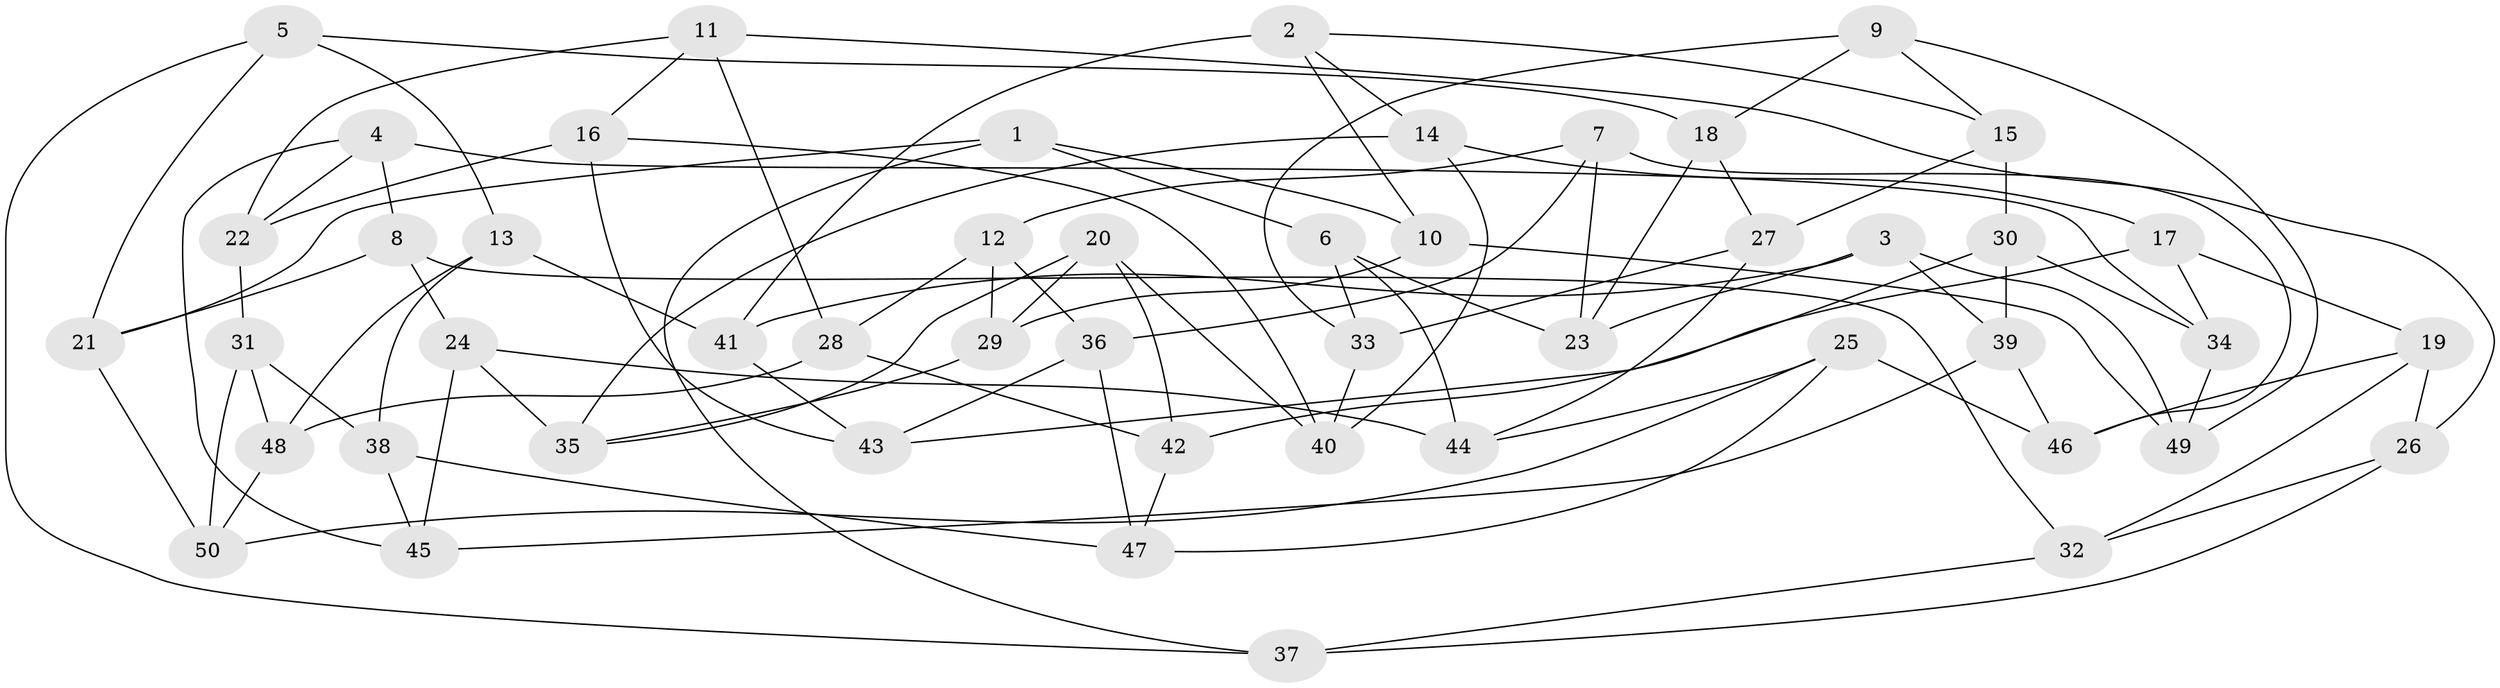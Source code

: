 // Generated by graph-tools (version 1.1) at 2025/02/03/09/25 03:02:56]
// undirected, 50 vertices, 100 edges
graph export_dot {
graph [start="1"]
  node [color=gray90,style=filled];
  1;
  2;
  3;
  4;
  5;
  6;
  7;
  8;
  9;
  10;
  11;
  12;
  13;
  14;
  15;
  16;
  17;
  18;
  19;
  20;
  21;
  22;
  23;
  24;
  25;
  26;
  27;
  28;
  29;
  30;
  31;
  32;
  33;
  34;
  35;
  36;
  37;
  38;
  39;
  40;
  41;
  42;
  43;
  44;
  45;
  46;
  47;
  48;
  49;
  50;
  1 -- 6;
  1 -- 37;
  1 -- 21;
  1 -- 10;
  2 -- 41;
  2 -- 14;
  2 -- 15;
  2 -- 10;
  3 -- 39;
  3 -- 23;
  3 -- 41;
  3 -- 49;
  4 -- 8;
  4 -- 45;
  4 -- 34;
  4 -- 22;
  5 -- 18;
  5 -- 13;
  5 -- 37;
  5 -- 21;
  6 -- 23;
  6 -- 44;
  6 -- 33;
  7 -- 36;
  7 -- 23;
  7 -- 46;
  7 -- 12;
  8 -- 21;
  8 -- 32;
  8 -- 24;
  9 -- 15;
  9 -- 33;
  9 -- 49;
  9 -- 18;
  10 -- 49;
  10 -- 29;
  11 -- 26;
  11 -- 28;
  11 -- 16;
  11 -- 22;
  12 -- 36;
  12 -- 28;
  12 -- 29;
  13 -- 41;
  13 -- 38;
  13 -- 48;
  14 -- 40;
  14 -- 35;
  14 -- 17;
  15 -- 30;
  15 -- 27;
  16 -- 22;
  16 -- 43;
  16 -- 40;
  17 -- 43;
  17 -- 34;
  17 -- 19;
  18 -- 23;
  18 -- 27;
  19 -- 26;
  19 -- 32;
  19 -- 46;
  20 -- 35;
  20 -- 29;
  20 -- 40;
  20 -- 42;
  21 -- 50;
  22 -- 31;
  24 -- 45;
  24 -- 35;
  24 -- 44;
  25 -- 44;
  25 -- 47;
  25 -- 46;
  25 -- 50;
  26 -- 37;
  26 -- 32;
  27 -- 44;
  27 -- 33;
  28 -- 42;
  28 -- 48;
  29 -- 35;
  30 -- 39;
  30 -- 34;
  30 -- 42;
  31 -- 38;
  31 -- 48;
  31 -- 50;
  32 -- 37;
  33 -- 40;
  34 -- 49;
  36 -- 43;
  36 -- 47;
  38 -- 45;
  38 -- 47;
  39 -- 45;
  39 -- 46;
  41 -- 43;
  42 -- 47;
  48 -- 50;
}
